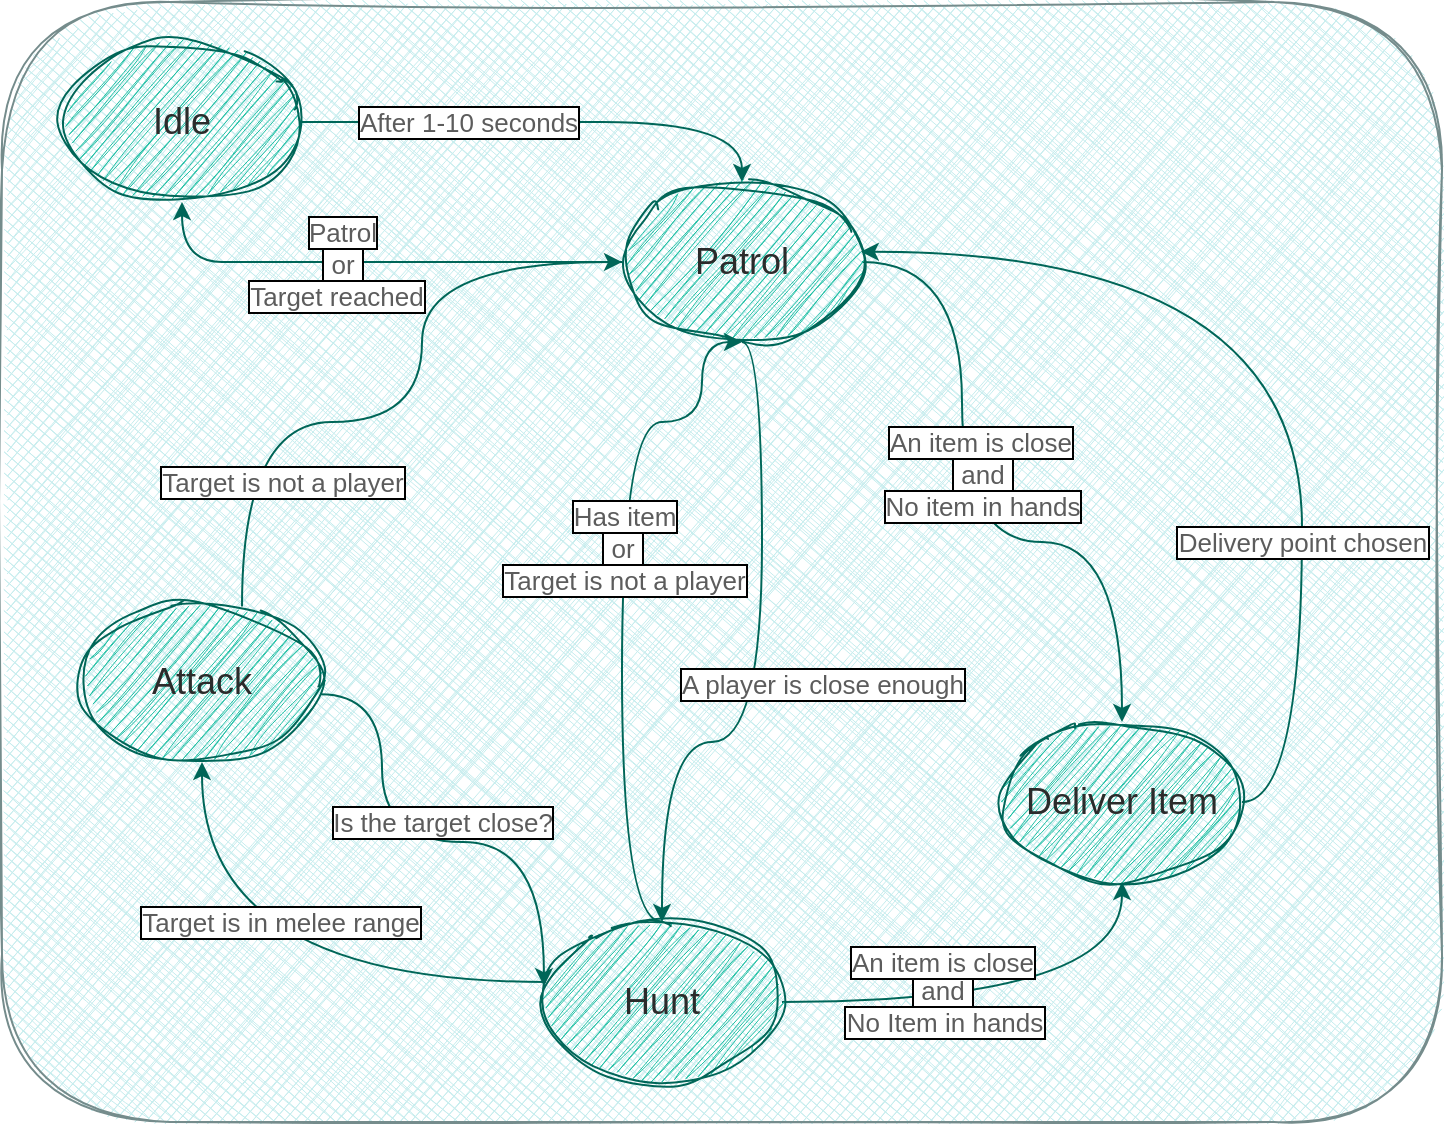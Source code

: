 <mxfile version="21.3.7" type="github">
  <diagram name="Page-1" id="lFc8HwVGBH4zfkTUYMIv">
    <mxGraphModel dx="1313" dy="673" grid="1" gridSize="10" guides="1" tooltips="1" connect="1" arrows="1" fold="1" page="1" pageScale="1" pageWidth="1169" pageHeight="827" math="0" shadow="0">
      <root>
        <mxCell id="0" />
        <mxCell id="1" parent="0" />
        <mxCell id="3PI1Bf5iXczkmLZ2MZWQ-36" value="" style="rounded=1;whiteSpace=wrap;html=1;fillStyle=cross-hatch;gradientDirection=east;fillColor=#C6EDEE;strokeColor=#758C8C;labelBackgroundColor=none;fontColor=#5C5C5C;glass=0;shadow=0;sketch=1;curveFitting=1;jiggle=2;" vertex="1" parent="1">
          <mxGeometry x="30" y="30" width="720" height="560" as="geometry" />
        </mxCell>
        <mxCell id="3PI1Bf5iXczkmLZ2MZWQ-6" style="edgeStyle=orthogonalEdgeStyle;orthogonalLoop=1;jettySize=auto;html=1;curved=1;labelBackgroundColor=none;strokeColor=#006658;fontColor=default;" edge="1" parent="1" source="3PI1Bf5iXczkmLZ2MZWQ-1" target="3PI1Bf5iXczkmLZ2MZWQ-2">
          <mxGeometry relative="1" as="geometry">
            <Array as="points">
              <mxPoint x="260" y="90" />
              <mxPoint x="260" y="90" />
            </Array>
          </mxGeometry>
        </mxCell>
        <mxCell id="3PI1Bf5iXczkmLZ2MZWQ-7" value="After 1-10 seconds" style="edgeLabel;html=1;align=center;verticalAlign=middle;resizable=0;points=[];labelBackgroundColor=default;labelBorderColor=default;fontColor=#5C5C5C;" vertex="1" connectable="0" parent="3PI1Bf5iXczkmLZ2MZWQ-6">
          <mxGeometry x="-0.318" y="1" relative="1" as="geometry">
            <mxPoint x="-2" y="1" as="offset" />
          </mxGeometry>
        </mxCell>
        <mxCell id="3PI1Bf5iXczkmLZ2MZWQ-41" value="After 1-10 seconds" style="edgeLabel;html=1;align=center;verticalAlign=middle;resizable=0;points=[];labelBackgroundColor=default;labelBorderColor=default;fontColor=#5C5C5C;fontSize=13;" vertex="1" connectable="0" parent="3PI1Bf5iXczkmLZ2MZWQ-6">
          <mxGeometry x="-0.318" y="1" relative="1" as="geometry">
            <mxPoint x="-2" y="1" as="offset" />
          </mxGeometry>
        </mxCell>
        <mxCell id="3PI1Bf5iXczkmLZ2MZWQ-1" value="&lt;div style=&quot;font-size: 18px;&quot;&gt;Idle&lt;/div&gt;" style="ellipse;whiteSpace=wrap;html=1;labelBackgroundColor=none;fillColor=#21C0A5;strokeColor=#006658;fontColor=#2B2B2B;fontSize=18;sketch=1;curveFitting=1;jiggle=2;" vertex="1" parent="1">
          <mxGeometry x="60" y="50" width="120" height="80" as="geometry" />
        </mxCell>
        <mxCell id="3PI1Bf5iXczkmLZ2MZWQ-8" style="edgeStyle=orthogonalEdgeStyle;orthogonalLoop=1;jettySize=auto;html=1;entryX=0.5;entryY=0;entryDx=0;entryDy=0;curved=1;labelBackgroundColor=none;strokeColor=#006658;fontColor=default;" edge="1" parent="1" source="3PI1Bf5iXczkmLZ2MZWQ-2" target="3PI1Bf5iXczkmLZ2MZWQ-4">
          <mxGeometry relative="1" as="geometry">
            <Array as="points">
              <mxPoint x="510" y="160" />
              <mxPoint x="510" y="300" />
              <mxPoint x="590" y="300" />
            </Array>
          </mxGeometry>
        </mxCell>
        <mxCell id="3PI1Bf5iXczkmLZ2MZWQ-53" value="&lt;div style=&quot;font-size: 13px;&quot;&gt;&amp;nbsp;and&amp;nbsp; &lt;br style=&quot;font-size: 13px;&quot;&gt;&lt;/div&gt;" style="edgeLabel;html=1;align=center;verticalAlign=middle;resizable=0;points=[];labelBorderColor=default;labelBackgroundColor=default;fontColor=#5C5C5C;fontSize=13;" vertex="1" connectable="0" parent="3PI1Bf5iXczkmLZ2MZWQ-8">
          <mxGeometry x="-0.305" y="1" relative="1" as="geometry">
            <mxPoint x="9" y="31" as="offset" />
          </mxGeometry>
        </mxCell>
        <mxCell id="3PI1Bf5iXczkmLZ2MZWQ-52" value="&lt;div style=&quot;font-size: 13px;&quot;&gt;An item is close&lt;br style=&quot;font-size: 13px;&quot;&gt;&lt;/div&gt;" style="edgeLabel;html=1;align=center;verticalAlign=middle;resizable=0;points=[];labelBorderColor=default;labelBackgroundColor=default;fontColor=#5C5C5C;fontSize=13;" vertex="1" connectable="0" parent="3PI1Bf5iXczkmLZ2MZWQ-8">
          <mxGeometry x="0.121" y="3" relative="1" as="geometry">
            <mxPoint x="-3" y="-47" as="offset" />
          </mxGeometry>
        </mxCell>
        <mxCell id="3PI1Bf5iXczkmLZ2MZWQ-54" value="&lt;div style=&quot;font-size: 13px;&quot;&gt;No item in hands&lt;/div&gt;" style="edgeLabel;html=1;align=center;verticalAlign=middle;resizable=0;points=[];labelBorderColor=default;labelBackgroundColor=default;fontColor=#5C5C5C;fontSize=13;" vertex="1" connectable="0" parent="3PI1Bf5iXczkmLZ2MZWQ-8">
          <mxGeometry x="0.279" y="3" relative="1" as="geometry">
            <mxPoint x="-30" y="-15" as="offset" />
          </mxGeometry>
        </mxCell>
        <mxCell id="3PI1Bf5iXczkmLZ2MZWQ-10" style="edgeStyle=orthogonalEdgeStyle;orthogonalLoop=1;jettySize=auto;html=1;exitX=0.5;exitY=1;exitDx=0;exitDy=0;curved=1;labelBackgroundColor=none;strokeColor=#006658;fontColor=default;" edge="1" parent="1" source="3PI1Bf5iXczkmLZ2MZWQ-2" target="3PI1Bf5iXczkmLZ2MZWQ-3">
          <mxGeometry relative="1" as="geometry">
            <Array as="points">
              <mxPoint x="410" y="200" />
              <mxPoint x="410" y="400" />
              <mxPoint x="360" y="400" />
            </Array>
          </mxGeometry>
        </mxCell>
        <mxCell id="3PI1Bf5iXczkmLZ2MZWQ-11" value="&lt;div&gt;A player is close enough&lt;/div&gt;" style="edgeLabel;html=1;align=center;verticalAlign=middle;resizable=0;points=[];labelBorderColor=default;labelBackgroundColor=default;fontColor=#5C5C5C;" vertex="1" connectable="0" parent="3PI1Bf5iXczkmLZ2MZWQ-10">
          <mxGeometry x="-0.013" y="-1" relative="1" as="geometry">
            <mxPoint x="31" y="8" as="offset" />
          </mxGeometry>
        </mxCell>
        <mxCell id="3PI1Bf5iXczkmLZ2MZWQ-51" value="&lt;div style=&quot;font-size: 13px;&quot;&gt;A player is close enough&lt;/div&gt;" style="edgeLabel;html=1;align=center;verticalAlign=middle;resizable=0;points=[];labelBorderColor=default;labelBackgroundColor=default;fontColor=#5C5C5C;fontSize=13;" vertex="1" connectable="0" parent="3PI1Bf5iXczkmLZ2MZWQ-10">
          <mxGeometry x="-0.013" y="-1" relative="1" as="geometry">
            <mxPoint x="31" y="8" as="offset" />
          </mxGeometry>
        </mxCell>
        <mxCell id="3PI1Bf5iXczkmLZ2MZWQ-16" style="edgeStyle=orthogonalEdgeStyle;orthogonalLoop=1;jettySize=auto;html=1;entryX=0.5;entryY=1;entryDx=0;entryDy=0;curved=1;labelBackgroundColor=none;strokeColor=#006658;fontColor=default;" edge="1" parent="1" source="3PI1Bf5iXczkmLZ2MZWQ-2" target="3PI1Bf5iXczkmLZ2MZWQ-1">
          <mxGeometry relative="1" as="geometry">
            <Array as="points">
              <mxPoint x="160" y="160" />
              <mxPoint x="120" y="160" />
            </Array>
          </mxGeometry>
        </mxCell>
        <mxCell id="3PI1Bf5iXczkmLZ2MZWQ-25" value="&amp;nbsp;or&amp;nbsp; " style="edgeLabel;html=1;align=center;verticalAlign=middle;resizable=0;points=[];labelBorderColor=default;labelBackgroundColor=default;fontColor=#5C5C5C;" vertex="1" connectable="0" parent="3PI1Bf5iXczkmLZ2MZWQ-16">
          <mxGeometry x="0.07" y="1" relative="1" as="geometry">
            <mxPoint x="-6" as="offset" />
          </mxGeometry>
        </mxCell>
        <mxCell id="3PI1Bf5iXczkmLZ2MZWQ-43" value="&amp;nbsp;or&amp;nbsp; " style="edgeLabel;html=1;align=center;verticalAlign=middle;resizable=0;points=[];labelBorderColor=default;labelBackgroundColor=default;fontColor=#5C5C5C;fontSize=13;" vertex="1" connectable="0" parent="3PI1Bf5iXczkmLZ2MZWQ-16">
          <mxGeometry x="0.07" y="1" relative="1" as="geometry">
            <mxPoint x="-6" as="offset" />
          </mxGeometry>
        </mxCell>
        <mxCell id="3PI1Bf5iXczkmLZ2MZWQ-42" value="Patrol" style="edgeLabel;html=1;align=center;verticalAlign=middle;resizable=0;points=[];labelBorderColor=default;labelBackgroundColor=default;fontColor=#5C5C5C;fontSize=13;" vertex="1" connectable="0" parent="3PI1Bf5iXczkmLZ2MZWQ-16">
          <mxGeometry x="0.07" y="-1" relative="1" as="geometry">
            <mxPoint x="-6" y="-14" as="offset" />
          </mxGeometry>
        </mxCell>
        <mxCell id="3PI1Bf5iXczkmLZ2MZWQ-44" value="&lt;div style=&quot;font-size: 13px;&quot;&gt;Target reached&lt;/div&gt;" style="edgeLabel;html=1;align=center;verticalAlign=middle;resizable=0;points=[];labelBorderColor=default;labelBackgroundColor=default;fontColor=#5C5C5C;fontSize=13;" vertex="1" connectable="0" parent="3PI1Bf5iXczkmLZ2MZWQ-16">
          <mxGeometry x="0.07" y="1" relative="1" as="geometry">
            <mxPoint x="-9" y="16" as="offset" />
          </mxGeometry>
        </mxCell>
        <mxCell id="3PI1Bf5iXczkmLZ2MZWQ-2" value="&lt;div style=&quot;font-size: 18px;&quot;&gt;Patrol&lt;/div&gt;" style="ellipse;whiteSpace=wrap;html=1;labelBackgroundColor=none;fillColor=#21C0A5;strokeColor=#006658;fontColor=#2B2B2B;fontSize=18;sketch=1;curveFitting=1;jiggle=2;shadow=0;" vertex="1" parent="1">
          <mxGeometry x="340" y="120" width="120" height="80" as="geometry" />
        </mxCell>
        <mxCell id="3PI1Bf5iXczkmLZ2MZWQ-18" style="edgeStyle=orthogonalEdgeStyle;orthogonalLoop=1;jettySize=auto;html=1;curved=1;labelBackgroundColor=none;strokeColor=#006658;fontColor=default;" edge="1" parent="1" source="3PI1Bf5iXczkmLZ2MZWQ-3" target="3PI1Bf5iXczkmLZ2MZWQ-4">
          <mxGeometry relative="1" as="geometry" />
        </mxCell>
        <mxCell id="3PI1Bf5iXczkmLZ2MZWQ-27" value="&lt;div style=&quot;font-size: 13px;&quot;&gt;&amp;nbsp;and&amp;nbsp; &lt;br style=&quot;font-size: 13px;&quot;&gt;&lt;/div&gt;" style="edgeLabel;html=1;align=center;verticalAlign=middle;resizable=0;points=[];labelBorderColor=default;labelBackgroundColor=default;fontColor=#5C5C5C;fontSize=13;" vertex="1" connectable="0" parent="3PI1Bf5iXczkmLZ2MZWQ-18">
          <mxGeometry x="-0.13" y="-4" relative="1" as="geometry">
            <mxPoint x="-20" y="-10" as="offset" />
          </mxGeometry>
        </mxCell>
        <mxCell id="3PI1Bf5iXczkmLZ2MZWQ-28" value="No Item in hands" style="edgeLabel;html=1;align=center;verticalAlign=middle;resizable=0;points=[];labelBorderColor=default;labelBackgroundColor=default;fontColor=#5C5C5C;fontSize=13;" vertex="1" connectable="0" parent="3PI1Bf5iXczkmLZ2MZWQ-18">
          <mxGeometry x="0.135" y="5" relative="1" as="geometry">
            <mxPoint x="-50" y="15" as="offset" />
          </mxGeometry>
        </mxCell>
        <mxCell id="3PI1Bf5iXczkmLZ2MZWQ-56" value="&lt;div style=&quot;font-size: 13px;&quot;&gt;An item is close&lt;/div&gt;" style="edgeLabel;html=1;align=center;verticalAlign=middle;resizable=0;points=[];labelBorderColor=default;labelBackgroundColor=default;fontColor=#5C5C5C;fontSize=13;" vertex="1" connectable="0" parent="3PI1Bf5iXczkmLZ2MZWQ-18">
          <mxGeometry x="-0.333" y="-3" relative="1" as="geometry">
            <mxPoint x="3" y="-23" as="offset" />
          </mxGeometry>
        </mxCell>
        <mxCell id="3PI1Bf5iXczkmLZ2MZWQ-20" style="edgeStyle=orthogonalEdgeStyle;orthogonalLoop=1;jettySize=auto;html=1;curved=1;entryX=0.5;entryY=1;entryDx=0;entryDy=0;labelBackgroundColor=none;strokeColor=#006658;fontColor=default;" edge="1" parent="1" source="3PI1Bf5iXczkmLZ2MZWQ-3" target="3PI1Bf5iXczkmLZ2MZWQ-5">
          <mxGeometry relative="1" as="geometry">
            <Array as="points">
              <mxPoint x="130" y="520" />
            </Array>
          </mxGeometry>
        </mxCell>
        <mxCell id="3PI1Bf5iXczkmLZ2MZWQ-47" value="&lt;div style=&quot;font-size: 13px;&quot;&gt;Target is in melee range&lt;/div&gt;" style="edgeLabel;html=1;align=center;verticalAlign=middle;resizable=0;points=[];labelBorderColor=default;labelBackgroundColor=default;fontColor=#5C5C5C;fontSize=13;" vertex="1" connectable="0" parent="3PI1Bf5iXczkmLZ2MZWQ-20">
          <mxGeometry x="0.375" relative="1" as="geometry">
            <mxPoint x="39" y="-8" as="offset" />
          </mxGeometry>
        </mxCell>
        <mxCell id="3PI1Bf5iXczkmLZ2MZWQ-22" style="edgeStyle=orthogonalEdgeStyle;orthogonalLoop=1;jettySize=auto;html=1;entryX=0.5;entryY=1;entryDx=0;entryDy=0;curved=1;exitX=0.5;exitY=0;exitDx=0;exitDy=0;labelBackgroundColor=none;strokeColor=#006658;fontColor=default;" edge="1" parent="1" source="3PI1Bf5iXczkmLZ2MZWQ-3" target="3PI1Bf5iXczkmLZ2MZWQ-2">
          <mxGeometry relative="1" as="geometry">
            <Array as="points">
              <mxPoint x="340" y="490" />
              <mxPoint x="340" y="240" />
              <mxPoint x="380" y="240" />
              <mxPoint x="380" y="200" />
            </Array>
          </mxGeometry>
        </mxCell>
        <mxCell id="3PI1Bf5iXczkmLZ2MZWQ-49" value="&lt;div style=&quot;font-size: 13px;&quot;&gt;&amp;nbsp;or&amp;nbsp; &lt;br style=&quot;font-size: 13px;&quot;&gt;&lt;/div&gt;" style="edgeLabel;html=1;align=center;verticalAlign=middle;resizable=0;points=[];labelBorderColor=default;labelBackgroundColor=default;fontColor=#5C5C5C;fontSize=13;" vertex="1" connectable="0" parent="3PI1Bf5iXczkmLZ2MZWQ-22">
          <mxGeometry x="0.059" relative="1" as="geometry">
            <mxPoint y="-11" as="offset" />
          </mxGeometry>
        </mxCell>
        <mxCell id="3PI1Bf5iXczkmLZ2MZWQ-48" value="&lt;div style=&quot;font-size: 13px;&quot;&gt;Has item&lt;/div&gt;" style="edgeLabel;html=1;align=center;verticalAlign=middle;resizable=0;points=[];labelBorderColor=default;labelBackgroundColor=default;fontColor=#5C5C5C;fontSize=13;" vertex="1" connectable="0" parent="3PI1Bf5iXczkmLZ2MZWQ-22">
          <mxGeometry x="0.586" y="-3" relative="1" as="geometry">
            <mxPoint x="-23" y="44" as="offset" />
          </mxGeometry>
        </mxCell>
        <mxCell id="3PI1Bf5iXczkmLZ2MZWQ-50" value="Target is not a player" style="edgeLabel;html=1;align=center;verticalAlign=middle;resizable=0;points=[];labelBorderColor=default;labelBackgroundColor=default;fontColor=#5C5C5C;fontSize=13;" vertex="1" connectable="0" parent="3PI1Bf5iXczkmLZ2MZWQ-22">
          <mxGeometry x="-0.025" y="-1" relative="1" as="geometry">
            <mxPoint y="-11" as="offset" />
          </mxGeometry>
        </mxCell>
        <mxCell id="3PI1Bf5iXczkmLZ2MZWQ-3" value="&lt;div style=&quot;font-size: 18px;&quot;&gt;Hunt&lt;/div&gt;" style="ellipse;whiteSpace=wrap;html=1;labelBackgroundColor=none;fillColor=#21C0A5;strokeColor=#006658;fontColor=#2B2B2B;fontSize=18;sketch=1;curveFitting=1;jiggle=2;shadow=0;" vertex="1" parent="1">
          <mxGeometry x="300" y="490" width="120" height="80" as="geometry" />
        </mxCell>
        <mxCell id="3PI1Bf5iXczkmLZ2MZWQ-12" style="edgeStyle=orthogonalEdgeStyle;orthogonalLoop=1;jettySize=auto;html=1;curved=1;entryX=0.995;entryY=0.436;entryDx=0;entryDy=0;entryPerimeter=0;labelBackgroundColor=none;strokeColor=#006658;fontColor=default;" edge="1" parent="1" source="3PI1Bf5iXczkmLZ2MZWQ-4" target="3PI1Bf5iXczkmLZ2MZWQ-2">
          <mxGeometry relative="1" as="geometry">
            <mxPoint x="690" y="180" as="targetPoint" />
            <Array as="points">
              <mxPoint x="680" y="430" />
              <mxPoint x="680" y="155" />
            </Array>
          </mxGeometry>
        </mxCell>
        <mxCell id="3PI1Bf5iXczkmLZ2MZWQ-55" value="&lt;div style=&quot;font-size: 13px;&quot;&gt;Delivery point chosen&lt;/div&gt;" style="edgeLabel;html=1;align=center;verticalAlign=middle;resizable=0;points=[];labelBorderColor=default;labelBackgroundColor=default;fontColor=#5C5C5C;fontSize=13;" vertex="1" connectable="0" parent="3PI1Bf5iXczkmLZ2MZWQ-12">
          <mxGeometry x="0.165" y="-2" relative="1" as="geometry">
            <mxPoint x="1" y="147" as="offset" />
          </mxGeometry>
        </mxCell>
        <mxCell id="3PI1Bf5iXczkmLZ2MZWQ-4" value="&lt;div style=&quot;font-size: 18px;&quot;&gt;Deliver Item&lt;/div&gt;" style="ellipse;whiteSpace=wrap;html=1;labelBackgroundColor=none;fillColor=#21C0A5;strokeColor=#006658;fontColor=#2B2B2B;fontSize=18;sketch=1;curveFitting=1;jiggle=2;shadow=0;" vertex="1" parent="1">
          <mxGeometry x="530" y="390" width="120" height="80" as="geometry" />
        </mxCell>
        <mxCell id="3PI1Bf5iXczkmLZ2MZWQ-29" style="edgeStyle=orthogonalEdgeStyle;orthogonalLoop=1;jettySize=auto;html=1;curved=1;labelBackgroundColor=none;strokeColor=#006658;fontColor=default;" edge="1" parent="1" source="3PI1Bf5iXczkmLZ2MZWQ-5" target="3PI1Bf5iXczkmLZ2MZWQ-2">
          <mxGeometry relative="1" as="geometry">
            <Array as="points">
              <mxPoint x="150" y="240" />
              <mxPoint x="240" y="240" />
              <mxPoint x="240" y="160" />
            </Array>
          </mxGeometry>
        </mxCell>
        <mxCell id="3PI1Bf5iXczkmLZ2MZWQ-45" value="&lt;div style=&quot;font-size: 13px;&quot;&gt;Target is not a player&lt;/div&gt;" style="edgeLabel;html=1;align=center;verticalAlign=middle;resizable=0;points=[];labelBorderColor=default;labelBackgroundColor=default;fontColor=#5C5C5C;fontSize=13;" vertex="1" connectable="0" parent="3PI1Bf5iXczkmLZ2MZWQ-29">
          <mxGeometry x="-0.24" y="-11" relative="1" as="geometry">
            <mxPoint x="-25" y="19" as="offset" />
          </mxGeometry>
        </mxCell>
        <mxCell id="3PI1Bf5iXczkmLZ2MZWQ-31" style="edgeStyle=orthogonalEdgeStyle;orthogonalLoop=1;jettySize=auto;html=1;entryX=0.008;entryY=0.401;entryDx=0;entryDy=0;curved=1;exitX=0.993;exitY=0.577;exitDx=0;exitDy=0;exitPerimeter=0;entryPerimeter=0;labelBackgroundColor=none;strokeColor=#006658;fontColor=default;" edge="1" parent="1" source="3PI1Bf5iXczkmLZ2MZWQ-5" target="3PI1Bf5iXczkmLZ2MZWQ-3">
          <mxGeometry relative="1" as="geometry">
            <Array as="points">
              <mxPoint x="220" y="376" />
              <mxPoint x="220" y="450" />
              <mxPoint x="301" y="450" />
            </Array>
          </mxGeometry>
        </mxCell>
        <mxCell id="3PI1Bf5iXczkmLZ2MZWQ-46" value="Is the target close?" style="edgeLabel;html=1;align=center;verticalAlign=middle;resizable=0;points=[];labelBorderColor=default;labelBackgroundColor=default;fontColor=#5C5C5C;fontSize=13;" vertex="1" connectable="0" parent="3PI1Bf5iXczkmLZ2MZWQ-31">
          <mxGeometry x="-0.718" relative="1" as="geometry">
            <mxPoint x="30" y="58" as="offset" />
          </mxGeometry>
        </mxCell>
        <mxCell id="3PI1Bf5iXczkmLZ2MZWQ-5" value="&lt;div style=&quot;font-size: 18px;&quot;&gt;Attack&lt;/div&gt;" style="ellipse;whiteSpace=wrap;html=1;labelBackgroundColor=none;fillColor=#21C0A5;strokeColor=#006658;fontColor=#2B2B2B;fontSize=18;sketch=1;curveFitting=1;jiggle=2;shadow=0;" vertex="1" parent="1">
          <mxGeometry x="70" y="330" width="120" height="80" as="geometry" />
        </mxCell>
      </root>
    </mxGraphModel>
  </diagram>
</mxfile>
